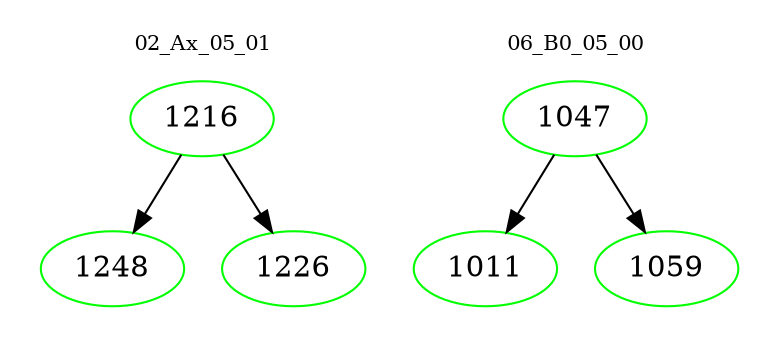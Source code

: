 digraph{
subgraph cluster_0 {
color = white
label = "02_Ax_05_01";
fontsize=10;
T0_1216 [label="1216", color="green"]
T0_1216 -> T0_1248 [color="black"]
T0_1248 [label="1248", color="green"]
T0_1216 -> T0_1226 [color="black"]
T0_1226 [label="1226", color="green"]
}
subgraph cluster_1 {
color = white
label = "06_B0_05_00";
fontsize=10;
T1_1047 [label="1047", color="green"]
T1_1047 -> T1_1011 [color="black"]
T1_1011 [label="1011", color="green"]
T1_1047 -> T1_1059 [color="black"]
T1_1059 [label="1059", color="green"]
}
}
